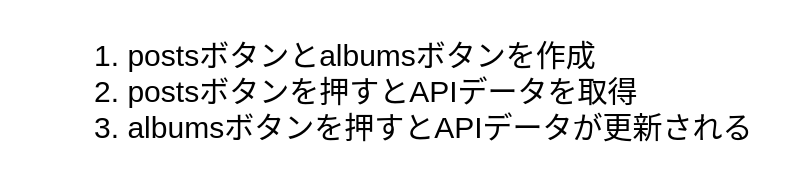<mxfile>
    <diagram id="Oal_WK4TpoV4_VnHvCjS" name="ページ1">
        <mxGraphModel dx="850" dy="505" grid="1" gridSize="10" guides="1" tooltips="1" connect="1" arrows="1" fold="1" page="1" pageScale="1" pageWidth="827" pageHeight="1169" math="0" shadow="0">
            <root>
                <mxCell id="0"/>
                <mxCell id="1" parent="0"/>
                <mxCell id="2" value="&lt;ol style=&quot;font-size: 15px&quot;&gt;&lt;li style=&quot;text-align: left&quot;&gt;postsボタンとalbumsボタンを作成&lt;/li&gt;&lt;li style=&quot;text-align: left&quot;&gt;postsボタンを押すとAPIデータを取得&lt;/li&gt;&lt;li&gt;albumsボタンを押すとAPIデータが更新される&lt;/li&gt;&lt;/ol&gt;" style="text;html=1;strokeColor=none;fillColor=none;align=center;verticalAlign=middle;whiteSpace=wrap;rounded=0;" vertex="1" parent="1">
                    <mxGeometry x="40" y="50" width="400" height="90" as="geometry"/>
                </mxCell>
            </root>
        </mxGraphModel>
    </diagram>
</mxfile>